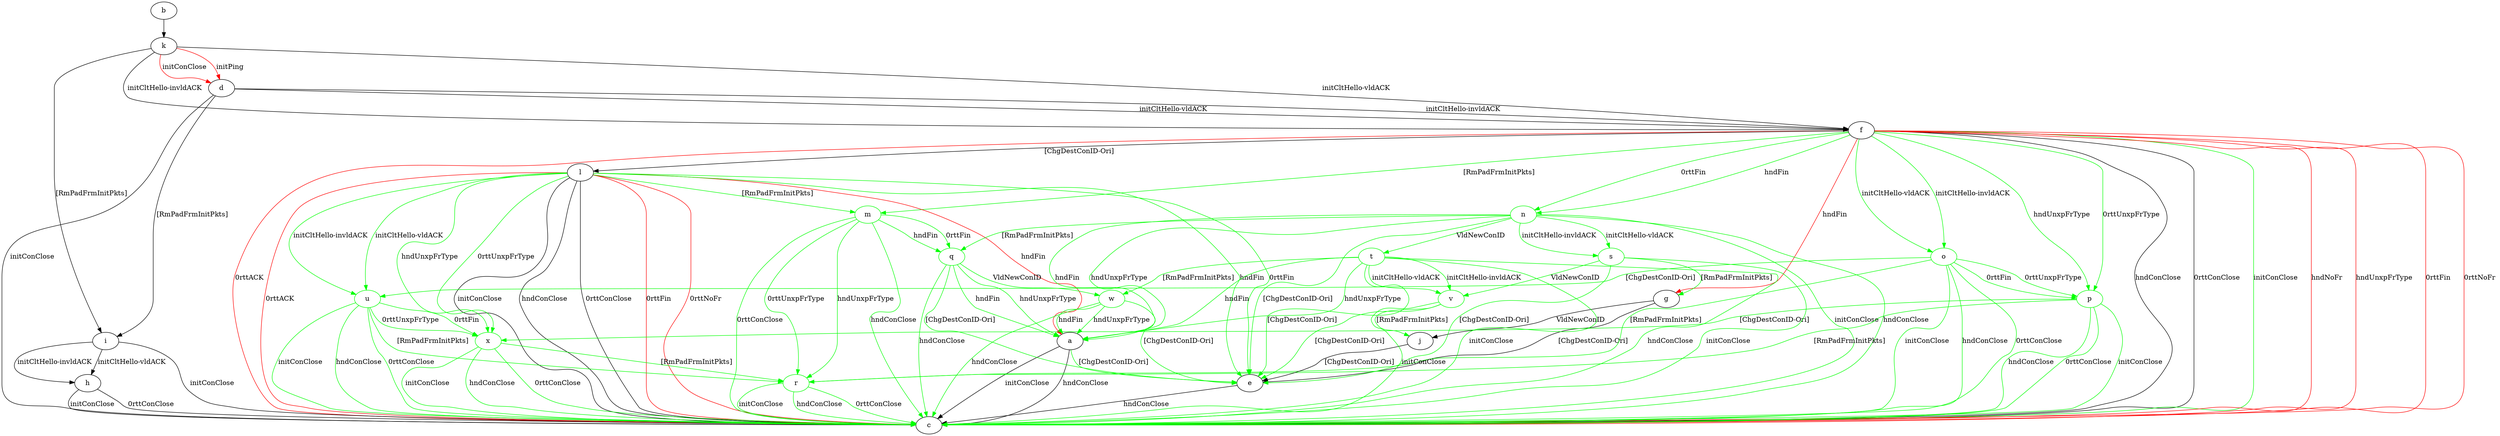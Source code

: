digraph "" {
	a -> c	[key=0,
		label="initConClose "];
	a -> c	[key=1,
		label="hndConClose "];
	a -> e	[key=0,
		color=green,
		label="[ChgDestConID-Ori] "];
	b -> k	[key=0];
	d -> c	[key=0,
		label="initConClose "];
	d -> f	[key=0,
		label="initCltHello-vldACK "];
	d -> f	[key=1,
		label="initCltHello-invldACK "];
	d -> i	[key=0,
		label="[RmPadFrmInitPkts] "];
	e -> c	[key=0,
		label="hndConClose "];
	f -> c	[key=0,
		label="hndConClose "];
	f -> c	[key=1,
		label="0rttConClose "];
	f -> c	[key=2,
		color=green,
		label="initConClose "];
	f -> c	[key=3,
		color=red,
		label="hndNoFr "];
	f -> c	[key=4,
		color=red,
		label="hndUnxpFrType "];
	f -> c	[key=5,
		color=red,
		label="0rttFin "];
	f -> c	[key=6,
		color=red,
		label="0rttNoFr "];
	f -> c	[key=7,
		color=red,
		label="0rttACK "];
	f -> g	[key=0,
		color=red,
		label="hndFin "];
	f -> l	[key=0,
		label="[ChgDestConID-Ori] "];
	m	[color=green];
	f -> m	[key=0,
		color=green,
		label="[RmPadFrmInitPkts] "];
	n	[color=green];
	f -> n	[key=0,
		color=green,
		label="hndFin "];
	f -> n	[key=1,
		color=green,
		label="0rttFin "];
	o	[color=green];
	f -> o	[key=0,
		color=green,
		label="initCltHello-vldACK "];
	f -> o	[key=1,
		color=green,
		label="initCltHello-invldACK "];
	p	[color=green];
	f -> p	[key=0,
		color=green,
		label="hndUnxpFrType "];
	f -> p	[key=1,
		color=green,
		label="0rttUnxpFrType "];
	g -> e	[key=0,
		label="[ChgDestConID-Ori] "];
	g -> j	[key=0,
		label="VldNewConID "];
	h -> c	[key=0,
		label="initConClose "];
	h -> c	[key=1,
		label="0rttConClose "];
	i -> c	[key=0,
		label="initConClose "];
	i -> h	[key=0,
		label="initCltHello-vldACK "];
	i -> h	[key=1,
		label="initCltHello-invldACK "];
	j -> e	[key=0,
		label="[ChgDestConID-Ori] "];
	k -> d	[key=0,
		color=red,
		label="initPing "];
	k -> d	[key=1,
		color=red,
		label="initConClose "];
	k -> f	[key=0,
		label="initCltHello-vldACK "];
	k -> f	[key=1,
		label="initCltHello-invldACK "];
	k -> i	[key=0,
		label="[RmPadFrmInitPkts] "];
	l -> a	[key=0,
		color=red,
		label="hndFin "];
	l -> c	[key=0,
		label="initConClose "];
	l -> c	[key=1,
		label="hndConClose "];
	l -> c	[key=2,
		label="0rttConClose "];
	l -> c	[key=3,
		color=red,
		label="0rttFin "];
	l -> c	[key=4,
		color=red,
		label="0rttNoFr "];
	l -> c	[key=5,
		color=red,
		label="0rttACK "];
	l -> e	[key=0,
		color=green,
		label="hndFin "];
	l -> e	[key=1,
		color=green,
		label="0rttFin "];
	l -> m	[key=0,
		color=green,
		label="[RmPadFrmInitPkts] "];
	u	[color=green];
	l -> u	[key=0,
		color=green,
		label="initCltHello-vldACK "];
	l -> u	[key=1,
		color=green,
		label="initCltHello-invldACK "];
	x	[color=green];
	l -> x	[key=0,
		color=green,
		label="hndUnxpFrType "];
	l -> x	[key=1,
		color=green,
		label="0rttUnxpFrType "];
	m -> c	[key=0,
		color=green,
		label="hndConClose "];
	m -> c	[key=1,
		color=green,
		label="0rttConClose "];
	q	[color=green];
	m -> q	[key=0,
		color=green,
		label="hndFin "];
	m -> q	[key=1,
		color=green,
		label="0rttFin "];
	r	[color=green];
	m -> r	[key=0,
		color=green,
		label="hndUnxpFrType "];
	m -> r	[key=1,
		color=green,
		label="0rttUnxpFrType "];
	n -> a	[key=0,
		color=green,
		label="hndFin "];
	n -> a	[key=1,
		color=green,
		label="hndUnxpFrType "];
	n -> c	[key=0,
		color=green,
		label="initConClose "];
	n -> c	[key=1,
		color=green,
		label="hndConClose "];
	n -> e	[key=0,
		color=green,
		label="[ChgDestConID-Ori] "];
	n -> q	[key=0,
		color=green,
		label="[RmPadFrmInitPkts] "];
	s	[color=green];
	n -> s	[key=0,
		color=green,
		label="initCltHello-vldACK "];
	n -> s	[key=1,
		color=green,
		label="initCltHello-invldACK "];
	t	[color=green];
	n -> t	[key=0,
		color=green,
		label="VldNewConID "];
	o -> c	[key=0,
		color=green,
		label="initConClose "];
	o -> c	[key=1,
		color=green,
		label="hndConClose "];
	o -> c	[key=2,
		color=green,
		label="0rttConClose "];
	o -> p	[key=0,
		color=green,
		label="0rttFin "];
	o -> p	[key=1,
		color=green,
		label="0rttUnxpFrType "];
	o -> r	[key=0,
		color=green,
		label="[RmPadFrmInitPkts] "];
	o -> u	[key=0,
		color=green,
		label="[ChgDestConID-Ori] "];
	p -> c	[key=0,
		color=green,
		label="initConClose "];
	p -> c	[key=1,
		color=green,
		label="hndConClose "];
	p -> c	[key=2,
		color=green,
		label="0rttConClose "];
	p -> r	[key=0,
		color=green,
		label="[RmPadFrmInitPkts] "];
	p -> x	[key=0,
		color=green,
		label="[ChgDestConID-Ori] "];
	q -> a	[key=0,
		color=green,
		label="hndFin "];
	q -> a	[key=1,
		color=green,
		label="hndUnxpFrType "];
	q -> c	[key=0,
		color=green,
		label="hndConClose "];
	q -> e	[key=0,
		color=green,
		label="[ChgDestConID-Ori] "];
	w	[color=green];
	q -> w	[key=0,
		color=green,
		label="VldNewConID "];
	r -> c	[key=0,
		color=green,
		label="initConClose "];
	r -> c	[key=1,
		color=green,
		label="hndConClose "];
	r -> c	[key=2,
		color=green,
		label="0rttConClose "];
	s -> c	[key=0,
		color=green,
		label="initConClose "];
	s -> e	[key=0,
		color=green,
		label="[ChgDestConID-Ori] "];
	s -> g	[key=0,
		color=green,
		label="[RmPadFrmInitPkts] "];
	v	[color=green];
	s -> v	[key=0,
		color=green,
		label="VldNewConID "];
	t -> a	[key=0,
		color=green,
		label="hndFin "];
	t -> a	[key=1,
		color=green,
		label="hndUnxpFrType "];
	t -> c	[key=0,
		color=green,
		label="initConClose "];
	t -> c	[key=1,
		color=green,
		label="hndConClose "];
	t -> e	[key=0,
		color=green,
		label="[ChgDestConID-Ori] "];
	t -> v	[key=0,
		color=green,
		label="initCltHello-vldACK "];
	t -> v	[key=1,
		color=green,
		label="initCltHello-invldACK "];
	t -> w	[key=0,
		color=green,
		label="[RmPadFrmInitPkts] "];
	u -> c	[key=0,
		color=green,
		label="initConClose "];
	u -> c	[key=1,
		color=green,
		label="hndConClose "];
	u -> c	[key=2,
		color=green,
		label="0rttConClose "];
	u -> r	[key=0,
		color=green,
		label="[RmPadFrmInitPkts] "];
	u -> x	[key=0,
		color=green,
		label="0rttFin "];
	u -> x	[key=1,
		color=green,
		label="0rttUnxpFrType "];
	v -> c	[key=0,
		color=green,
		label="initConClose "];
	v -> e	[key=0,
		color=green,
		label="[ChgDestConID-Ori] "];
	v -> j	[key=0,
		color=green,
		label="[RmPadFrmInitPkts] "];
	w -> a	[key=0,
		color=green,
		label="hndFin "];
	w -> a	[key=1,
		color=green,
		label="hndUnxpFrType "];
	w -> c	[key=0,
		color=green,
		label="hndConClose "];
	w -> e	[key=0,
		color=green,
		label="[ChgDestConID-Ori] "];
	x -> c	[key=0,
		color=green,
		label="initConClose "];
	x -> c	[key=1,
		color=green,
		label="hndConClose "];
	x -> c	[key=2,
		color=green,
		label="0rttConClose "];
	x -> r	[key=0,
		color=green,
		label="[RmPadFrmInitPkts] "];
}
